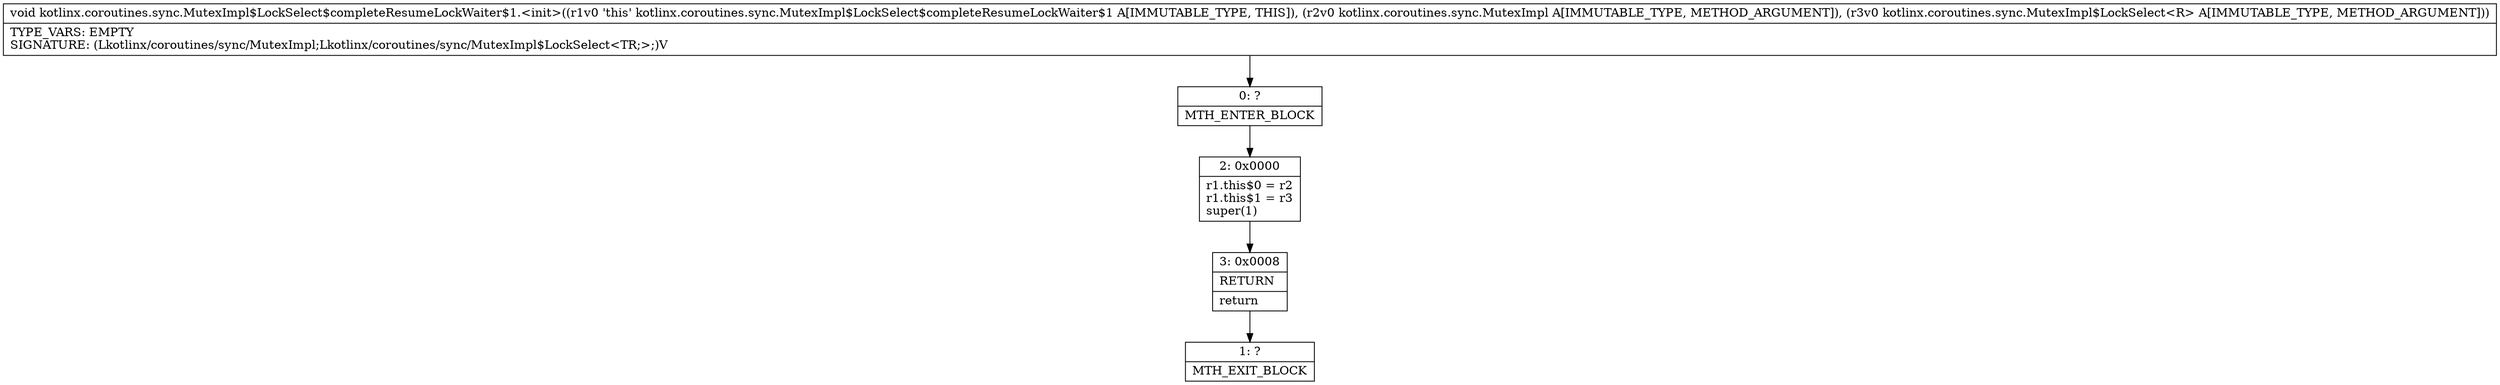 digraph "CFG forkotlinx.coroutines.sync.MutexImpl$LockSelect$completeResumeLockWaiter$1.\<init\>(Lkotlinx\/coroutines\/sync\/MutexImpl;Lkotlinx\/coroutines\/sync\/MutexImpl$LockSelect;)V" {
Node_0 [shape=record,label="{0\:\ ?|MTH_ENTER_BLOCK\l}"];
Node_2 [shape=record,label="{2\:\ 0x0000|r1.this$0 = r2\lr1.this$1 = r3\lsuper(1)\l}"];
Node_3 [shape=record,label="{3\:\ 0x0008|RETURN\l|return\l}"];
Node_1 [shape=record,label="{1\:\ ?|MTH_EXIT_BLOCK\l}"];
MethodNode[shape=record,label="{void kotlinx.coroutines.sync.MutexImpl$LockSelect$completeResumeLockWaiter$1.\<init\>((r1v0 'this' kotlinx.coroutines.sync.MutexImpl$LockSelect$completeResumeLockWaiter$1 A[IMMUTABLE_TYPE, THIS]), (r2v0 kotlinx.coroutines.sync.MutexImpl A[IMMUTABLE_TYPE, METHOD_ARGUMENT]), (r3v0 kotlinx.coroutines.sync.MutexImpl$LockSelect\<R\> A[IMMUTABLE_TYPE, METHOD_ARGUMENT]))  | TYPE_VARS: EMPTY\lSIGNATURE: (Lkotlinx\/coroutines\/sync\/MutexImpl;Lkotlinx\/coroutines\/sync\/MutexImpl$LockSelect\<TR;\>;)V\l}"];
MethodNode -> Node_0;Node_0 -> Node_2;
Node_2 -> Node_3;
Node_3 -> Node_1;
}

